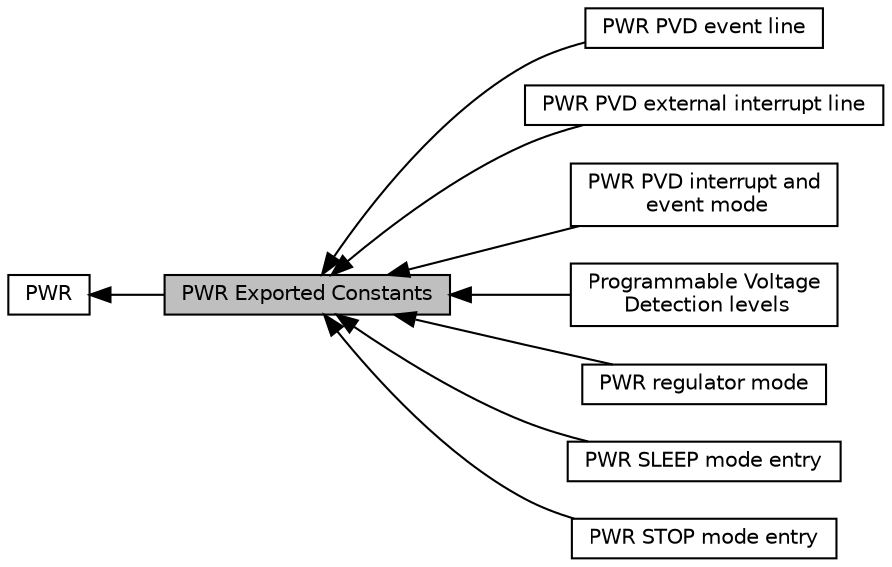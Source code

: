 digraph "PWR Exported Constants"
{
  edge [fontname="Helvetica",fontsize="10",labelfontname="Helvetica",labelfontsize="10"];
  node [fontname="Helvetica",fontsize="10",shape=box];
  rankdir=LR;
  Node2 [label="PWR",height=0.2,width=0.4,color="black", fillcolor="white", style="filled",URL="$group__PWR.html",tooltip="PWR HAL module driver."];
  Node1 [label="PWR Exported Constants",height=0.2,width=0.4,color="black", fillcolor="grey75", style="filled", fontcolor="black",tooltip=" "];
  Node9 [label="PWR PVD event line",height=0.2,width=0.4,color="black", fillcolor="white", style="filled",URL="$group__PWR__PVD__EVENT__LINE.html",tooltip=" "];
  Node8 [label="PWR PVD external interrupt line",height=0.2,width=0.4,color="black", fillcolor="white", style="filled",URL="$group__PWR__PVD__EXTI__LINE.html",tooltip=" "];
  Node4 [label="PWR PVD interrupt and\l event mode",height=0.2,width=0.4,color="black", fillcolor="white", style="filled",URL="$group__PWR__PVD__Mode.html",tooltip=" "];
  Node3 [label="Programmable Voltage\l Detection levels",height=0.2,width=0.4,color="black", fillcolor="white", style="filled",URL="$group__PWR__PVD__detection__level.html",tooltip=" "];
  Node5 [label="PWR regulator mode",height=0.2,width=0.4,color="black", fillcolor="white", style="filled",URL="$group__PWR__Regulator__state__in__SLEEP__STOP__mode.html",tooltip=" "];
  Node6 [label="PWR SLEEP mode entry",height=0.2,width=0.4,color="black", fillcolor="white", style="filled",URL="$group__PWR__SLEEP__mode__entry.html",tooltip=" "];
  Node7 [label="PWR STOP mode entry",height=0.2,width=0.4,color="black", fillcolor="white", style="filled",URL="$group__PWR__STOP__mode__entry.html",tooltip=" "];
  Node2->Node1 [shape=plaintext, dir="back", style="solid"];
  Node1->Node3 [shape=plaintext, dir="back", style="solid"];
  Node1->Node4 [shape=plaintext, dir="back", style="solid"];
  Node1->Node5 [shape=plaintext, dir="back", style="solid"];
  Node1->Node6 [shape=plaintext, dir="back", style="solid"];
  Node1->Node7 [shape=plaintext, dir="back", style="solid"];
  Node1->Node8 [shape=plaintext, dir="back", style="solid"];
  Node1->Node9 [shape=plaintext, dir="back", style="solid"];
}
